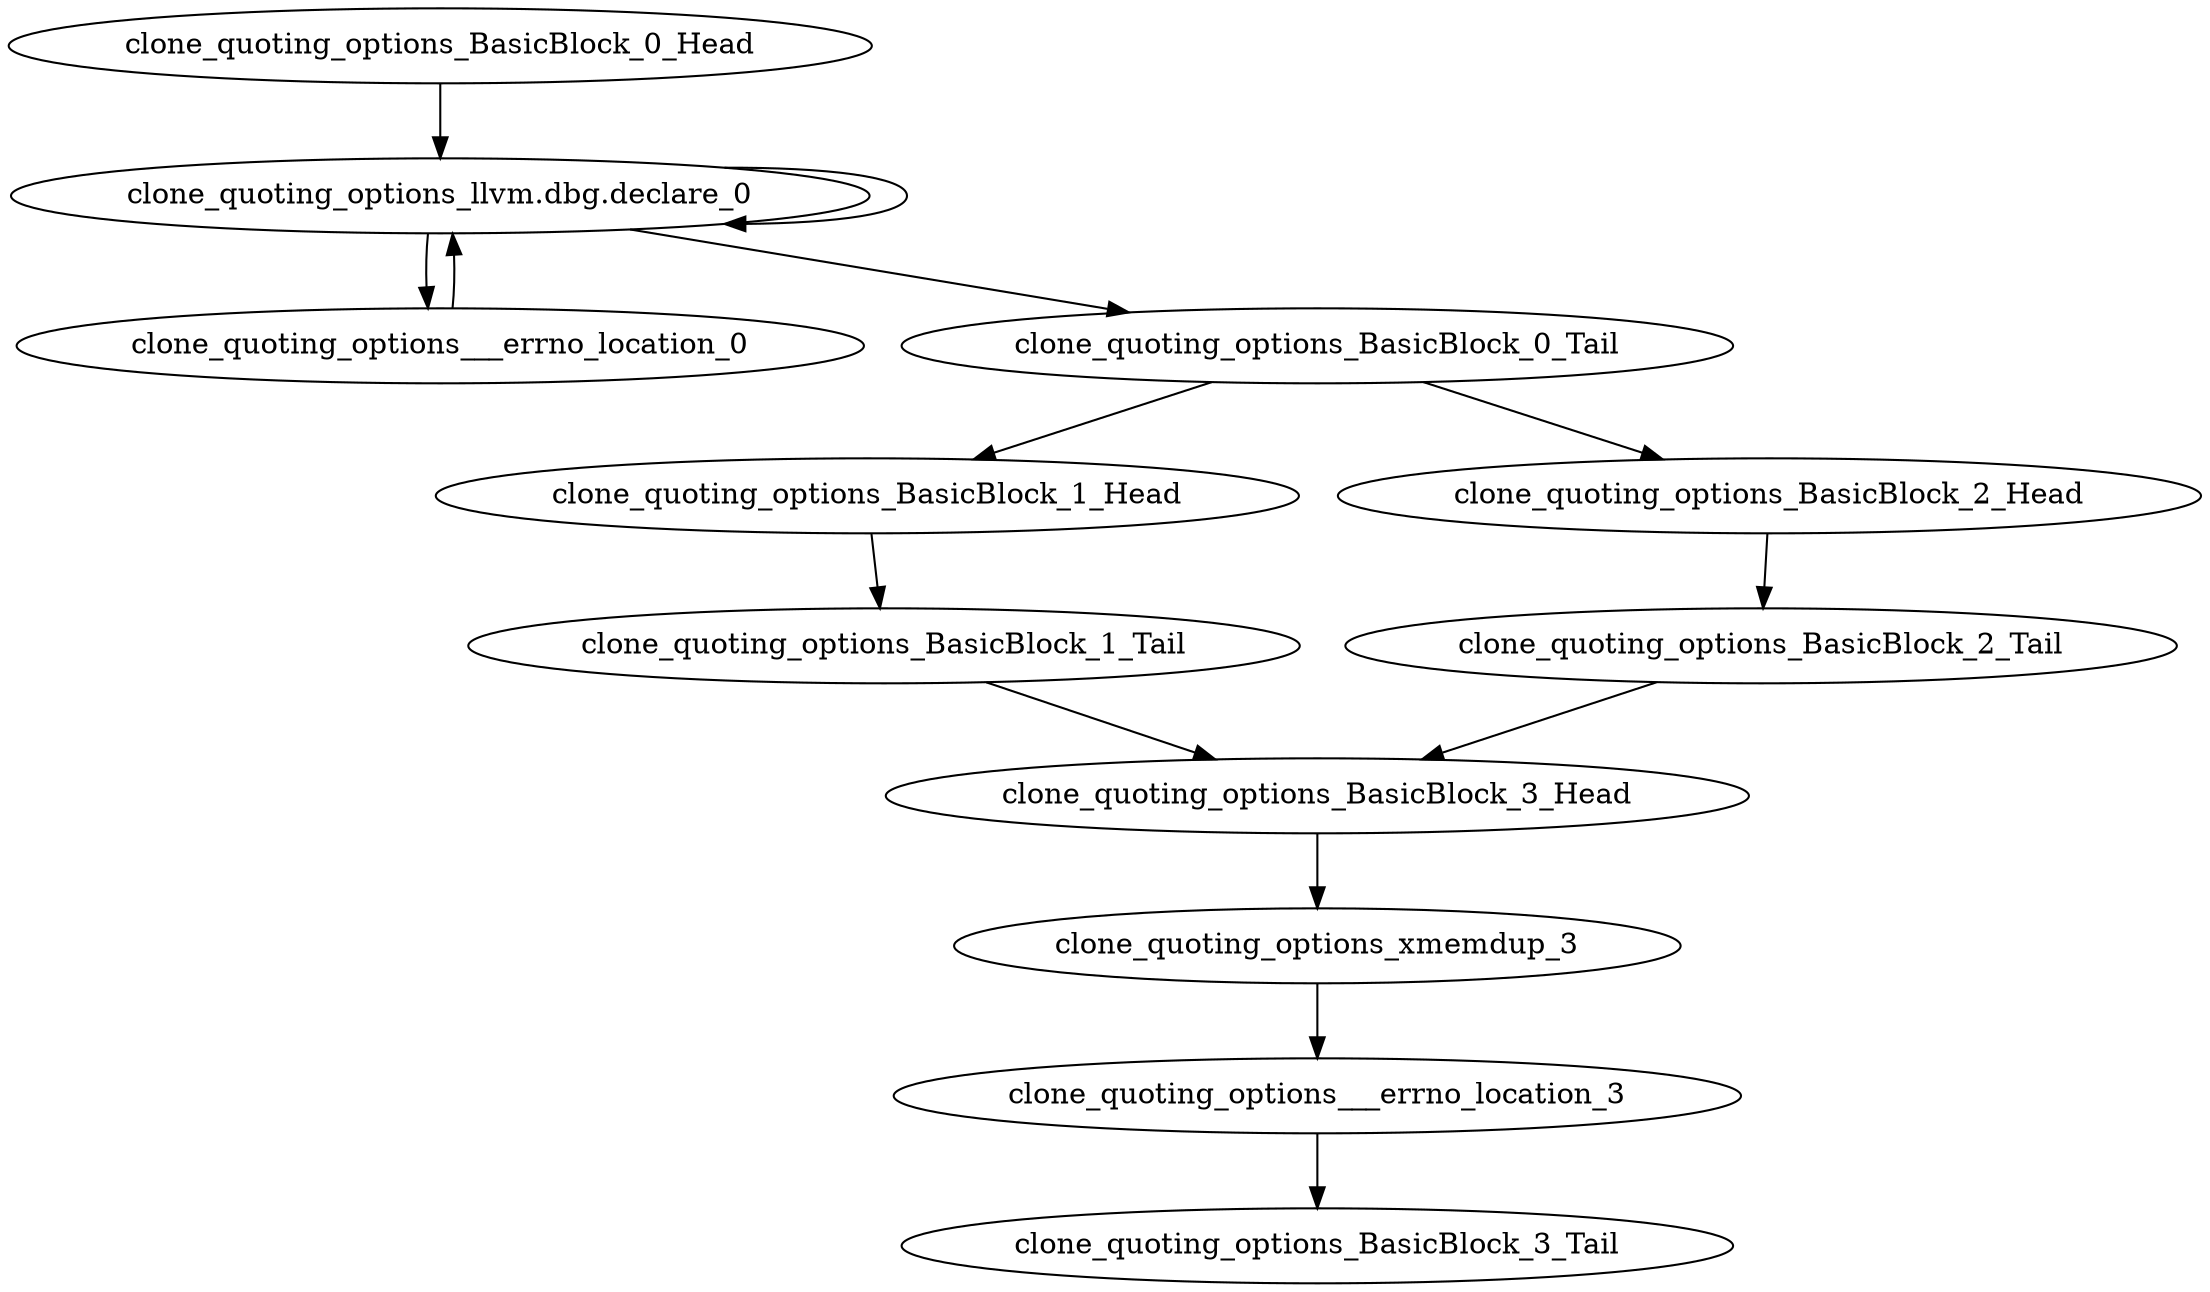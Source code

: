digraph G {
    "clone_quoting_options_llvm.dbg.declare_0" -> "clone_quoting_options_llvm.dbg.declare_0"
    "clone_quoting_options_llvm.dbg.declare_0" -> "clone_quoting_options___errno_location_0"
    "clone_quoting_options_llvm.dbg.declare_0" -> "clone_quoting_options_BasicBlock_0_Tail"
    "clone_quoting_options_BasicBlock_2_Tail" -> "clone_quoting_options_BasicBlock_3_Head"
    "clone_quoting_options___errno_location_0" -> "clone_quoting_options_llvm.dbg.declare_0"
    "clone_quoting_options___errno_location_3" -> "clone_quoting_options_BasicBlock_3_Tail"
    "clone_quoting_options_BasicBlock_1_Head" -> "clone_quoting_options_BasicBlock_1_Tail"
    "clone_quoting_options_BasicBlock_3_Head" -> "clone_quoting_options_xmemdup_3"
    "clone_quoting_options_BasicBlock_0_Head" -> "clone_quoting_options_llvm.dbg.declare_0"
    "clone_quoting_options_BasicBlock_2_Head" -> "clone_quoting_options_BasicBlock_2_Tail"
    "clone_quoting_options_BasicBlock_0_Tail" -> "clone_quoting_options_BasicBlock_1_Head"
    "clone_quoting_options_BasicBlock_0_Tail" -> "clone_quoting_options_BasicBlock_2_Head"
    "clone_quoting_options_xmemdup_3" -> "clone_quoting_options___errno_location_3"
    "clone_quoting_options_BasicBlock_1_Tail" -> "clone_quoting_options_BasicBlock_3_Head"
}
